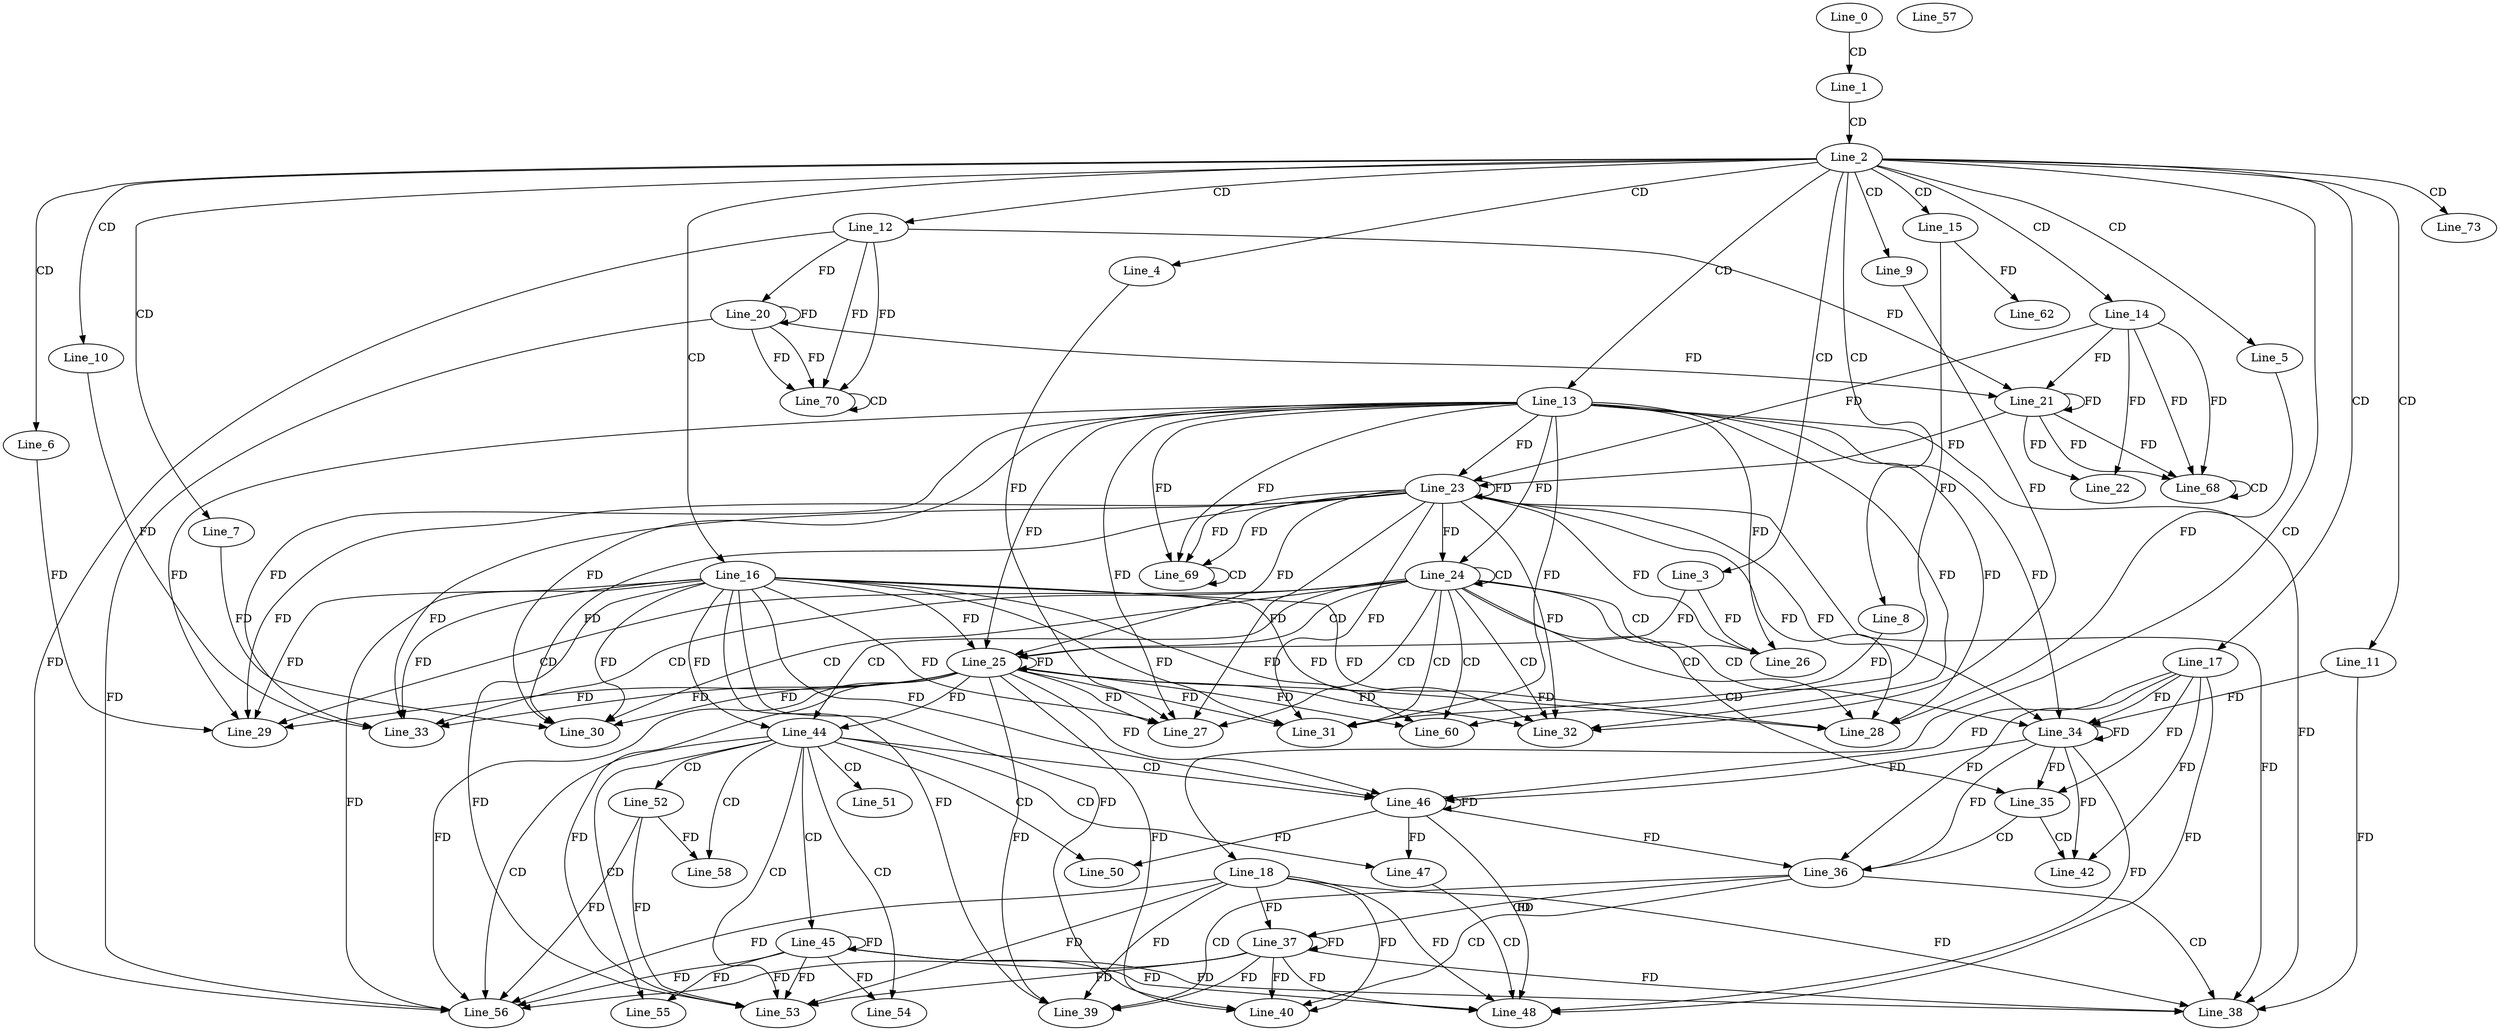 digraph G {
  Line_0;
  Line_1;
  Line_2;
  Line_3;
  Line_4;
  Line_5;
  Line_6;
  Line_7;
  Line_8;
  Line_9;
  Line_10;
  Line_11;
  Line_12;
  Line_13;
  Line_14;
  Line_15;
  Line_16;
  Line_17;
  Line_18;
  Line_20;
  Line_20;
  Line_21;
  Line_21;
  Line_22;
  Line_23;
  Line_23;
  Line_24;
  Line_24;
  Line_25;
  Line_25;
  Line_26;
  Line_26;
  Line_27;
  Line_27;
  Line_28;
  Line_28;
  Line_29;
  Line_29;
  Line_30;
  Line_30;
  Line_31;
  Line_31;
  Line_32;
  Line_32;
  Line_33;
  Line_33;
  Line_34;
  Line_34;
  Line_35;
  Line_36;
  Line_36;
  Line_37;
  Line_38;
  Line_38;
  Line_39;
  Line_40;
  Line_40;
  Line_42;
  Line_44;
  Line_44;
  Line_45;
  Line_46;
  Line_46;
  Line_46;
  Line_47;
  Line_48;
  Line_50;
  Line_51;
  Line_52;
  Line_53;
  Line_53;
  Line_54;
  Line_55;
  Line_55;
  Line_56;
  Line_56;
  Line_56;
  Line_56;
  Line_56;
  Line_57;
  Line_58;
  Line_60;
  Line_62;
  Line_62;
  Line_68;
  Line_68;
  Line_69;
  Line_69;
  Line_70;
  Line_70;
  Line_73;
  Line_0 -> Line_1 [ label="CD" ];
  Line_1 -> Line_2 [ label="CD" ];
  Line_2 -> Line_3 [ label="CD" ];
  Line_2 -> Line_4 [ label="CD" ];
  Line_2 -> Line_5 [ label="CD" ];
  Line_2 -> Line_6 [ label="CD" ];
  Line_2 -> Line_7 [ label="CD" ];
  Line_2 -> Line_8 [ label="CD" ];
  Line_2 -> Line_9 [ label="CD" ];
  Line_2 -> Line_10 [ label="CD" ];
  Line_2 -> Line_11 [ label="CD" ];
  Line_2 -> Line_12 [ label="CD" ];
  Line_2 -> Line_13 [ label="CD" ];
  Line_2 -> Line_14 [ label="CD" ];
  Line_2 -> Line_15 [ label="CD" ];
  Line_2 -> Line_16 [ label="CD" ];
  Line_2 -> Line_17 [ label="CD" ];
  Line_2 -> Line_18 [ label="CD" ];
  Line_12 -> Line_20 [ label="FD" ];
  Line_20 -> Line_20 [ label="FD" ];
  Line_14 -> Line_21 [ label="FD" ];
  Line_21 -> Line_21 [ label="FD" ];
  Line_12 -> Line_21 [ label="FD" ];
  Line_20 -> Line_21 [ label="FD" ];
  Line_14 -> Line_22 [ label="FD" ];
  Line_21 -> Line_22 [ label="FD" ];
  Line_13 -> Line_23 [ label="FD" ];
  Line_23 -> Line_23 [ label="FD" ];
  Line_14 -> Line_23 [ label="FD" ];
  Line_21 -> Line_23 [ label="FD" ];
  Line_24 -> Line_24 [ label="CD" ];
  Line_13 -> Line_24 [ label="FD" ];
  Line_23 -> Line_24 [ label="FD" ];
  Line_24 -> Line_25 [ label="CD" ];
  Line_25 -> Line_25 [ label="FD" ];
  Line_16 -> Line_25 [ label="FD" ];
  Line_13 -> Line_25 [ label="FD" ];
  Line_23 -> Line_25 [ label="FD" ];
  Line_3 -> Line_25 [ label="FD" ];
  Line_24 -> Line_26 [ label="CD" ];
  Line_13 -> Line_26 [ label="FD" ];
  Line_23 -> Line_26 [ label="FD" ];
  Line_3 -> Line_26 [ label="FD" ];
  Line_24 -> Line_27 [ label="CD" ];
  Line_25 -> Line_27 [ label="FD" ];
  Line_16 -> Line_27 [ label="FD" ];
  Line_13 -> Line_27 [ label="FD" ];
  Line_23 -> Line_27 [ label="FD" ];
  Line_4 -> Line_27 [ label="FD" ];
  Line_24 -> Line_28 [ label="CD" ];
  Line_25 -> Line_28 [ label="FD" ];
  Line_16 -> Line_28 [ label="FD" ];
  Line_13 -> Line_28 [ label="FD" ];
  Line_23 -> Line_28 [ label="FD" ];
  Line_5 -> Line_28 [ label="FD" ];
  Line_24 -> Line_29 [ label="CD" ];
  Line_25 -> Line_29 [ label="FD" ];
  Line_16 -> Line_29 [ label="FD" ];
  Line_13 -> Line_29 [ label="FD" ];
  Line_23 -> Line_29 [ label="FD" ];
  Line_6 -> Line_29 [ label="FD" ];
  Line_24 -> Line_30 [ label="CD" ];
  Line_25 -> Line_30 [ label="FD" ];
  Line_16 -> Line_30 [ label="FD" ];
  Line_13 -> Line_30 [ label="FD" ];
  Line_23 -> Line_30 [ label="FD" ];
  Line_7 -> Line_30 [ label="FD" ];
  Line_24 -> Line_31 [ label="CD" ];
  Line_25 -> Line_31 [ label="FD" ];
  Line_16 -> Line_31 [ label="FD" ];
  Line_13 -> Line_31 [ label="FD" ];
  Line_23 -> Line_31 [ label="FD" ];
  Line_8 -> Line_31 [ label="FD" ];
  Line_24 -> Line_32 [ label="CD" ];
  Line_25 -> Line_32 [ label="FD" ];
  Line_16 -> Line_32 [ label="FD" ];
  Line_13 -> Line_32 [ label="FD" ];
  Line_23 -> Line_32 [ label="FD" ];
  Line_9 -> Line_32 [ label="FD" ];
  Line_24 -> Line_33 [ label="CD" ];
  Line_25 -> Line_33 [ label="FD" ];
  Line_16 -> Line_33 [ label="FD" ];
  Line_13 -> Line_33 [ label="FD" ];
  Line_23 -> Line_33 [ label="FD" ];
  Line_10 -> Line_33 [ label="FD" ];
  Line_24 -> Line_34 [ label="CD" ];
  Line_34 -> Line_34 [ label="FD" ];
  Line_17 -> Line_34 [ label="FD" ];
  Line_13 -> Line_34 [ label="FD" ];
  Line_23 -> Line_34 [ label="FD" ];
  Line_11 -> Line_34 [ label="FD" ];
  Line_24 -> Line_35 [ label="CD" ];
  Line_34 -> Line_35 [ label="FD" ];
  Line_17 -> Line_35 [ label="FD" ];
  Line_35 -> Line_36 [ label="CD" ];
  Line_34 -> Line_36 [ label="FD" ];
  Line_17 -> Line_36 [ label="FD" ];
  Line_36 -> Line_37 [ label="CD" ];
  Line_37 -> Line_37 [ label="FD" ];
  Line_18 -> Line_37 [ label="FD" ];
  Line_36 -> Line_38 [ label="CD" ];
  Line_37 -> Line_38 [ label="FD" ];
  Line_18 -> Line_38 [ label="FD" ];
  Line_13 -> Line_38 [ label="FD" ];
  Line_23 -> Line_38 [ label="FD" ];
  Line_11 -> Line_38 [ label="FD" ];
  Line_36 -> Line_39 [ label="CD" ];
  Line_25 -> Line_39 [ label="FD" ];
  Line_16 -> Line_39 [ label="FD" ];
  Line_37 -> Line_39 [ label="FD" ];
  Line_18 -> Line_39 [ label="FD" ];
  Line_36 -> Line_40 [ label="CD" ];
  Line_25 -> Line_40 [ label="FD" ];
  Line_16 -> Line_40 [ label="FD" ];
  Line_37 -> Line_40 [ label="FD" ];
  Line_18 -> Line_40 [ label="FD" ];
  Line_35 -> Line_42 [ label="CD" ];
  Line_34 -> Line_42 [ label="FD" ];
  Line_17 -> Line_42 [ label="FD" ];
  Line_24 -> Line_44 [ label="CD" ];
  Line_25 -> Line_44 [ label="FD" ];
  Line_16 -> Line_44 [ label="FD" ];
  Line_44 -> Line_45 [ label="CD" ];
  Line_45 -> Line_45 [ label="FD" ];
  Line_44 -> Line_46 [ label="CD" ];
  Line_34 -> Line_46 [ label="FD" ];
  Line_46 -> Line_46 [ label="FD" ];
  Line_17 -> Line_46 [ label="FD" ];
  Line_25 -> Line_46 [ label="FD" ];
  Line_16 -> Line_46 [ label="FD" ];
  Line_44 -> Line_47 [ label="CD" ];
  Line_46 -> Line_47 [ label="FD" ];
  Line_47 -> Line_48 [ label="CD" ];
  Line_37 -> Line_48 [ label="FD" ];
  Line_45 -> Line_48 [ label="FD" ];
  Line_18 -> Line_48 [ label="FD" ];
  Line_34 -> Line_48 [ label="FD" ];
  Line_46 -> Line_48 [ label="FD" ];
  Line_17 -> Line_48 [ label="FD" ];
  Line_44 -> Line_50 [ label="CD" ];
  Line_46 -> Line_50 [ label="FD" ];
  Line_44 -> Line_51 [ label="CD" ];
  Line_44 -> Line_52 [ label="CD" ];
  Line_44 -> Line_53 [ label="CD" ];
  Line_37 -> Line_53 [ label="FD" ];
  Line_45 -> Line_53 [ label="FD" ];
  Line_18 -> Line_53 [ label="FD" ];
  Line_52 -> Line_53 [ label="FD" ];
  Line_25 -> Line_53 [ label="FD" ];
  Line_16 -> Line_53 [ label="FD" ];
  Line_44 -> Line_54 [ label="CD" ];
  Line_45 -> Line_54 [ label="FD" ];
  Line_44 -> Line_55 [ label="CD" ];
  Line_45 -> Line_55 [ label="FD" ];
  Line_44 -> Line_56 [ label="CD" ];
  Line_12 -> Line_56 [ label="FD" ];
  Line_20 -> Line_56 [ label="FD" ];
  Line_25 -> Line_56 [ label="FD" ];
  Line_16 -> Line_56 [ label="FD" ];
  Line_52 -> Line_56 [ label="FD" ];
  Line_37 -> Line_56 [ label="FD" ];
  Line_45 -> Line_56 [ label="FD" ];
  Line_18 -> Line_56 [ label="FD" ];
  Line_44 -> Line_58 [ label="CD" ];
  Line_52 -> Line_58 [ label="FD" ];
  Line_24 -> Line_60 [ label="CD" ];
  Line_15 -> Line_60 [ label="FD" ];
  Line_25 -> Line_60 [ label="FD" ];
  Line_16 -> Line_60 [ label="FD" ];
  Line_15 -> Line_62 [ label="FD" ];
  Line_14 -> Line_68 [ label="FD" ];
  Line_21 -> Line_68 [ label="FD" ];
  Line_68 -> Line_68 [ label="CD" ];
  Line_14 -> Line_68 [ label="FD" ];
  Line_21 -> Line_68 [ label="FD" ];
  Line_13 -> Line_69 [ label="FD" ];
  Line_23 -> Line_69 [ label="FD" ];
  Line_69 -> Line_69 [ label="CD" ];
  Line_13 -> Line_69 [ label="FD" ];
  Line_23 -> Line_69 [ label="FD" ];
  Line_12 -> Line_70 [ label="FD" ];
  Line_20 -> Line_70 [ label="FD" ];
  Line_70 -> Line_70 [ label="CD" ];
  Line_12 -> Line_70 [ label="FD" ];
  Line_20 -> Line_70 [ label="FD" ];
  Line_2 -> Line_73 [ label="CD" ];
  Line_46 -> Line_36 [ label="FD" ];
  Line_45 -> Line_38 [ label="FD" ];
}
